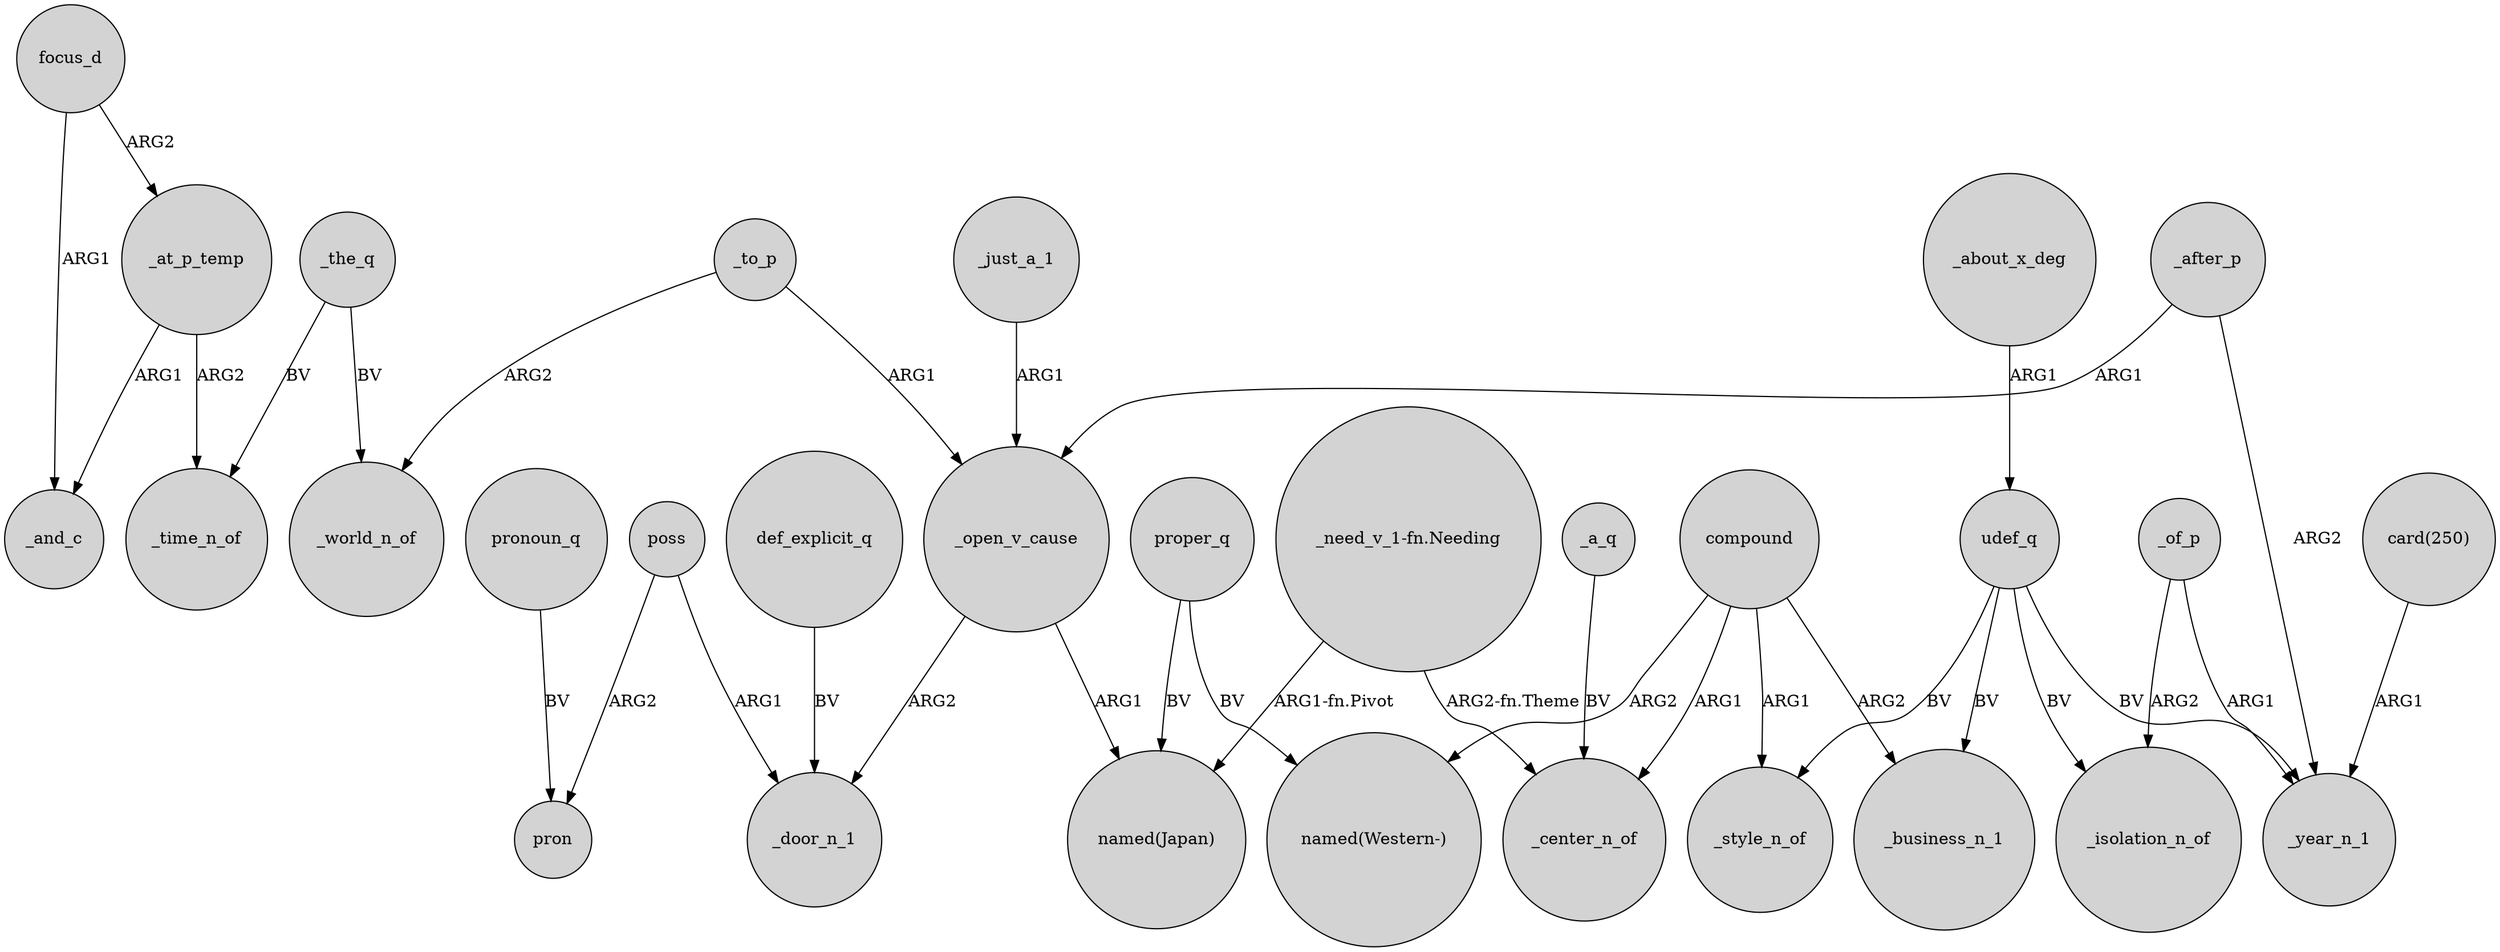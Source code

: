 digraph {
	node [shape=circle style=filled]
	focus_d -> _at_p_temp [label=ARG2]
	_to_p -> _world_n_of [label=ARG2]
	compound -> "named(Western-)" [label=ARG2]
	"_need_v_1-fn.Needing" -> _center_n_of [label="ARG2-fn.Theme"]
	def_explicit_q -> _door_n_1 [label=BV]
	poss -> pron [label=ARG2]
	udef_q -> _isolation_n_of [label=BV]
	_open_v_cause -> _door_n_1 [label=ARG2]
	compound -> _style_n_of [label=ARG1]
	_a_q -> _center_n_of [label=BV]
	_at_p_temp -> _time_n_of [label=ARG2]
	_just_a_1 -> _open_v_cause [label=ARG1]
	_of_p -> _year_n_1 [label=ARG1]
	_about_x_deg -> udef_q [label=ARG1]
	_open_v_cause -> "named(Japan)" [label=ARG1]
	proper_q -> "named(Japan)" [label=BV]
	"card(250)" -> _year_n_1 [label=ARG1]
	pronoun_q -> pron [label=BV]
	_of_p -> _isolation_n_of [label=ARG2]
	_the_q -> _time_n_of [label=BV]
	_after_p -> _year_n_1 [label=ARG2]
	proper_q -> "named(Western-)" [label=BV]
	compound -> _center_n_of [label=ARG1]
	focus_d -> _and_c [label=ARG1]
	_at_p_temp -> _and_c [label=ARG1]
	compound -> _business_n_1 [label=ARG2]
	"_need_v_1-fn.Needing" -> "named(Japan)" [label="ARG1-fn.Pivot"]
	udef_q -> _business_n_1 [label=BV]
	udef_q -> _year_n_1 [label=BV]
	_after_p -> _open_v_cause [label=ARG1]
	_to_p -> _open_v_cause [label=ARG1]
	_the_q -> _world_n_of [label=BV]
	udef_q -> _style_n_of [label=BV]
	poss -> _door_n_1 [label=ARG1]
}
